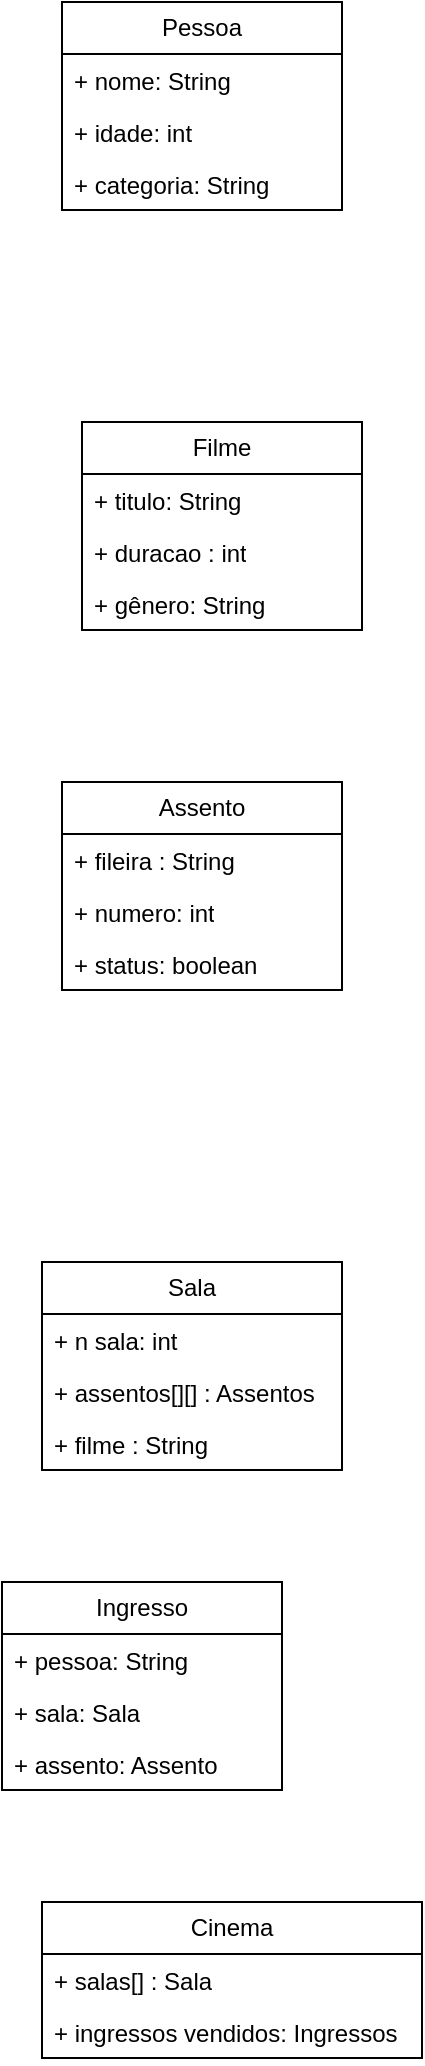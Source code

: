 <mxfile version="28.0.4">
  <diagram name="Página-1" id="7zdf-UJaq5WmY6ay4AeJ">
    <mxGraphModel dx="442" dy="687" grid="1" gridSize="10" guides="1" tooltips="1" connect="1" arrows="1" fold="1" page="1" pageScale="1" pageWidth="827" pageHeight="1169" math="0" shadow="0">
      <root>
        <mxCell id="0" />
        <mxCell id="1" parent="0" />
        <mxCell id="aWkRInQeZTaqwEYKOBBw-1" value="Pessoa" style="swimlane;fontStyle=0;childLayout=stackLayout;horizontal=1;startSize=26;fillColor=none;horizontalStack=0;resizeParent=1;resizeParentMax=0;resizeLast=0;collapsible=1;marginBottom=0;whiteSpace=wrap;html=1;" vertex="1" parent="1">
          <mxGeometry x="130" y="50" width="140" height="104" as="geometry" />
        </mxCell>
        <mxCell id="aWkRInQeZTaqwEYKOBBw-2" value="+ nome: String&lt;div&gt;&lt;br&gt;&lt;/div&gt;" style="text;strokeColor=none;fillColor=none;align=left;verticalAlign=top;spacingLeft=4;spacingRight=4;overflow=hidden;rotatable=0;points=[[0,0.5],[1,0.5]];portConstraint=eastwest;whiteSpace=wrap;html=1;" vertex="1" parent="aWkRInQeZTaqwEYKOBBw-1">
          <mxGeometry y="26" width="140" height="26" as="geometry" />
        </mxCell>
        <mxCell id="aWkRInQeZTaqwEYKOBBw-3" value="+ idade: int" style="text;strokeColor=none;fillColor=none;align=left;verticalAlign=top;spacingLeft=4;spacingRight=4;overflow=hidden;rotatable=0;points=[[0,0.5],[1,0.5]];portConstraint=eastwest;whiteSpace=wrap;html=1;" vertex="1" parent="aWkRInQeZTaqwEYKOBBw-1">
          <mxGeometry y="52" width="140" height="26" as="geometry" />
        </mxCell>
        <mxCell id="aWkRInQeZTaqwEYKOBBw-4" value="+ categoria: String" style="text;strokeColor=none;fillColor=none;align=left;verticalAlign=top;spacingLeft=4;spacingRight=4;overflow=hidden;rotatable=0;points=[[0,0.5],[1,0.5]];portConstraint=eastwest;whiteSpace=wrap;html=1;" vertex="1" parent="aWkRInQeZTaqwEYKOBBw-1">
          <mxGeometry y="78" width="140" height="26" as="geometry" />
        </mxCell>
        <mxCell id="aWkRInQeZTaqwEYKOBBw-9" value="Filme" style="swimlane;fontStyle=0;childLayout=stackLayout;horizontal=1;startSize=26;fillColor=none;horizontalStack=0;resizeParent=1;resizeParentMax=0;resizeLast=0;collapsible=1;marginBottom=0;whiteSpace=wrap;html=1;" vertex="1" parent="1">
          <mxGeometry x="140" y="260" width="140" height="104" as="geometry" />
        </mxCell>
        <mxCell id="aWkRInQeZTaqwEYKOBBw-10" value="+ titulo: String" style="text;strokeColor=none;fillColor=none;align=left;verticalAlign=top;spacingLeft=4;spacingRight=4;overflow=hidden;rotatable=0;points=[[0,0.5],[1,0.5]];portConstraint=eastwest;whiteSpace=wrap;html=1;" vertex="1" parent="aWkRInQeZTaqwEYKOBBw-9">
          <mxGeometry y="26" width="140" height="26" as="geometry" />
        </mxCell>
        <mxCell id="aWkRInQeZTaqwEYKOBBw-11" value="+ duracao : int" style="text;strokeColor=none;fillColor=none;align=left;verticalAlign=top;spacingLeft=4;spacingRight=4;overflow=hidden;rotatable=0;points=[[0,0.5],[1,0.5]];portConstraint=eastwest;whiteSpace=wrap;html=1;" vertex="1" parent="aWkRInQeZTaqwEYKOBBw-9">
          <mxGeometry y="52" width="140" height="26" as="geometry" />
        </mxCell>
        <mxCell id="aWkRInQeZTaqwEYKOBBw-12" value="+ gênero: String" style="text;strokeColor=none;fillColor=none;align=left;verticalAlign=top;spacingLeft=4;spacingRight=4;overflow=hidden;rotatable=0;points=[[0,0.5],[1,0.5]];portConstraint=eastwest;whiteSpace=wrap;html=1;" vertex="1" parent="aWkRInQeZTaqwEYKOBBw-9">
          <mxGeometry y="78" width="140" height="26" as="geometry" />
        </mxCell>
        <mxCell id="aWkRInQeZTaqwEYKOBBw-13" value="Assento" style="swimlane;fontStyle=0;childLayout=stackLayout;horizontal=1;startSize=26;fillColor=none;horizontalStack=0;resizeParent=1;resizeParentMax=0;resizeLast=0;collapsible=1;marginBottom=0;whiteSpace=wrap;html=1;" vertex="1" parent="1">
          <mxGeometry x="130" y="440" width="140" height="104" as="geometry" />
        </mxCell>
        <mxCell id="aWkRInQeZTaqwEYKOBBw-14" value="+ fileira : String" style="text;strokeColor=none;fillColor=none;align=left;verticalAlign=top;spacingLeft=4;spacingRight=4;overflow=hidden;rotatable=0;points=[[0,0.5],[1,0.5]];portConstraint=eastwest;whiteSpace=wrap;html=1;" vertex="1" parent="aWkRInQeZTaqwEYKOBBw-13">
          <mxGeometry y="26" width="140" height="26" as="geometry" />
        </mxCell>
        <mxCell id="aWkRInQeZTaqwEYKOBBw-15" value="+ numero: int" style="text;strokeColor=none;fillColor=none;align=left;verticalAlign=top;spacingLeft=4;spacingRight=4;overflow=hidden;rotatable=0;points=[[0,0.5],[1,0.5]];portConstraint=eastwest;whiteSpace=wrap;html=1;" vertex="1" parent="aWkRInQeZTaqwEYKOBBw-13">
          <mxGeometry y="52" width="140" height="26" as="geometry" />
        </mxCell>
        <mxCell id="aWkRInQeZTaqwEYKOBBw-16" value="+ status: boolean" style="text;strokeColor=none;fillColor=none;align=left;verticalAlign=top;spacingLeft=4;spacingRight=4;overflow=hidden;rotatable=0;points=[[0,0.5],[1,0.5]];portConstraint=eastwest;whiteSpace=wrap;html=1;" vertex="1" parent="aWkRInQeZTaqwEYKOBBw-13">
          <mxGeometry y="78" width="140" height="26" as="geometry" />
        </mxCell>
        <mxCell id="aWkRInQeZTaqwEYKOBBw-17" value="Sala" style="swimlane;fontStyle=0;childLayout=stackLayout;horizontal=1;startSize=26;fillColor=none;horizontalStack=0;resizeParent=1;resizeParentMax=0;resizeLast=0;collapsible=1;marginBottom=0;whiteSpace=wrap;html=1;" vertex="1" parent="1">
          <mxGeometry x="120" y="680" width="150" height="104" as="geometry" />
        </mxCell>
        <mxCell id="aWkRInQeZTaqwEYKOBBw-18" value="+ n sala: int" style="text;strokeColor=none;fillColor=none;align=left;verticalAlign=top;spacingLeft=4;spacingRight=4;overflow=hidden;rotatable=0;points=[[0,0.5],[1,0.5]];portConstraint=eastwest;whiteSpace=wrap;html=1;" vertex="1" parent="aWkRInQeZTaqwEYKOBBw-17">
          <mxGeometry y="26" width="150" height="26" as="geometry" />
        </mxCell>
        <mxCell id="aWkRInQeZTaqwEYKOBBw-19" value="+ assentos[][] : Assentos" style="text;strokeColor=none;fillColor=none;align=left;verticalAlign=top;spacingLeft=4;spacingRight=4;overflow=hidden;rotatable=0;points=[[0,0.5],[1,0.5]];portConstraint=eastwest;whiteSpace=wrap;html=1;" vertex="1" parent="aWkRInQeZTaqwEYKOBBw-17">
          <mxGeometry y="52" width="150" height="26" as="geometry" />
        </mxCell>
        <mxCell id="aWkRInQeZTaqwEYKOBBw-20" value="+ filme : String" style="text;strokeColor=none;fillColor=none;align=left;verticalAlign=top;spacingLeft=4;spacingRight=4;overflow=hidden;rotatable=0;points=[[0,0.5],[1,0.5]];portConstraint=eastwest;whiteSpace=wrap;html=1;" vertex="1" parent="aWkRInQeZTaqwEYKOBBw-17">
          <mxGeometry y="78" width="150" height="26" as="geometry" />
        </mxCell>
        <mxCell id="aWkRInQeZTaqwEYKOBBw-21" value="Ingresso" style="swimlane;fontStyle=0;childLayout=stackLayout;horizontal=1;startSize=26;fillColor=none;horizontalStack=0;resizeParent=1;resizeParentMax=0;resizeLast=0;collapsible=1;marginBottom=0;whiteSpace=wrap;html=1;" vertex="1" parent="1">
          <mxGeometry x="100" y="840" width="140" height="104" as="geometry" />
        </mxCell>
        <mxCell id="aWkRInQeZTaqwEYKOBBw-22" value="+ pessoa: String" style="text;strokeColor=none;fillColor=none;align=left;verticalAlign=top;spacingLeft=4;spacingRight=4;overflow=hidden;rotatable=0;points=[[0,0.5],[1,0.5]];portConstraint=eastwest;whiteSpace=wrap;html=1;" vertex="1" parent="aWkRInQeZTaqwEYKOBBw-21">
          <mxGeometry y="26" width="140" height="26" as="geometry" />
        </mxCell>
        <mxCell id="aWkRInQeZTaqwEYKOBBw-23" value="+ sala: Sala" style="text;strokeColor=none;fillColor=none;align=left;verticalAlign=top;spacingLeft=4;spacingRight=4;overflow=hidden;rotatable=0;points=[[0,0.5],[1,0.5]];portConstraint=eastwest;whiteSpace=wrap;html=1;" vertex="1" parent="aWkRInQeZTaqwEYKOBBw-21">
          <mxGeometry y="52" width="140" height="26" as="geometry" />
        </mxCell>
        <mxCell id="aWkRInQeZTaqwEYKOBBw-24" value="+ assento: Assento" style="text;strokeColor=none;fillColor=none;align=left;verticalAlign=top;spacingLeft=4;spacingRight=4;overflow=hidden;rotatable=0;points=[[0,0.5],[1,0.5]];portConstraint=eastwest;whiteSpace=wrap;html=1;" vertex="1" parent="aWkRInQeZTaqwEYKOBBw-21">
          <mxGeometry y="78" width="140" height="26" as="geometry" />
        </mxCell>
        <mxCell id="aWkRInQeZTaqwEYKOBBw-25" value="Cinema" style="swimlane;fontStyle=0;childLayout=stackLayout;horizontal=1;startSize=26;fillColor=none;horizontalStack=0;resizeParent=1;resizeParentMax=0;resizeLast=0;collapsible=1;marginBottom=0;whiteSpace=wrap;html=1;" vertex="1" parent="1">
          <mxGeometry x="120" y="1000" width="190" height="78" as="geometry" />
        </mxCell>
        <mxCell id="aWkRInQeZTaqwEYKOBBw-26" value="+ salas[] : Sala" style="text;strokeColor=none;fillColor=none;align=left;verticalAlign=top;spacingLeft=4;spacingRight=4;overflow=hidden;rotatable=0;points=[[0,0.5],[1,0.5]];portConstraint=eastwest;whiteSpace=wrap;html=1;" vertex="1" parent="aWkRInQeZTaqwEYKOBBw-25">
          <mxGeometry y="26" width="190" height="26" as="geometry" />
        </mxCell>
        <mxCell id="aWkRInQeZTaqwEYKOBBw-27" value="+ ingressos vendidos: Ingressos" style="text;strokeColor=none;fillColor=none;align=left;verticalAlign=top;spacingLeft=4;spacingRight=4;overflow=hidden;rotatable=0;points=[[0,0.5],[1,0.5]];portConstraint=eastwest;whiteSpace=wrap;html=1;" vertex="1" parent="aWkRInQeZTaqwEYKOBBw-25">
          <mxGeometry y="52" width="190" height="26" as="geometry" />
        </mxCell>
      </root>
    </mxGraphModel>
  </diagram>
</mxfile>
